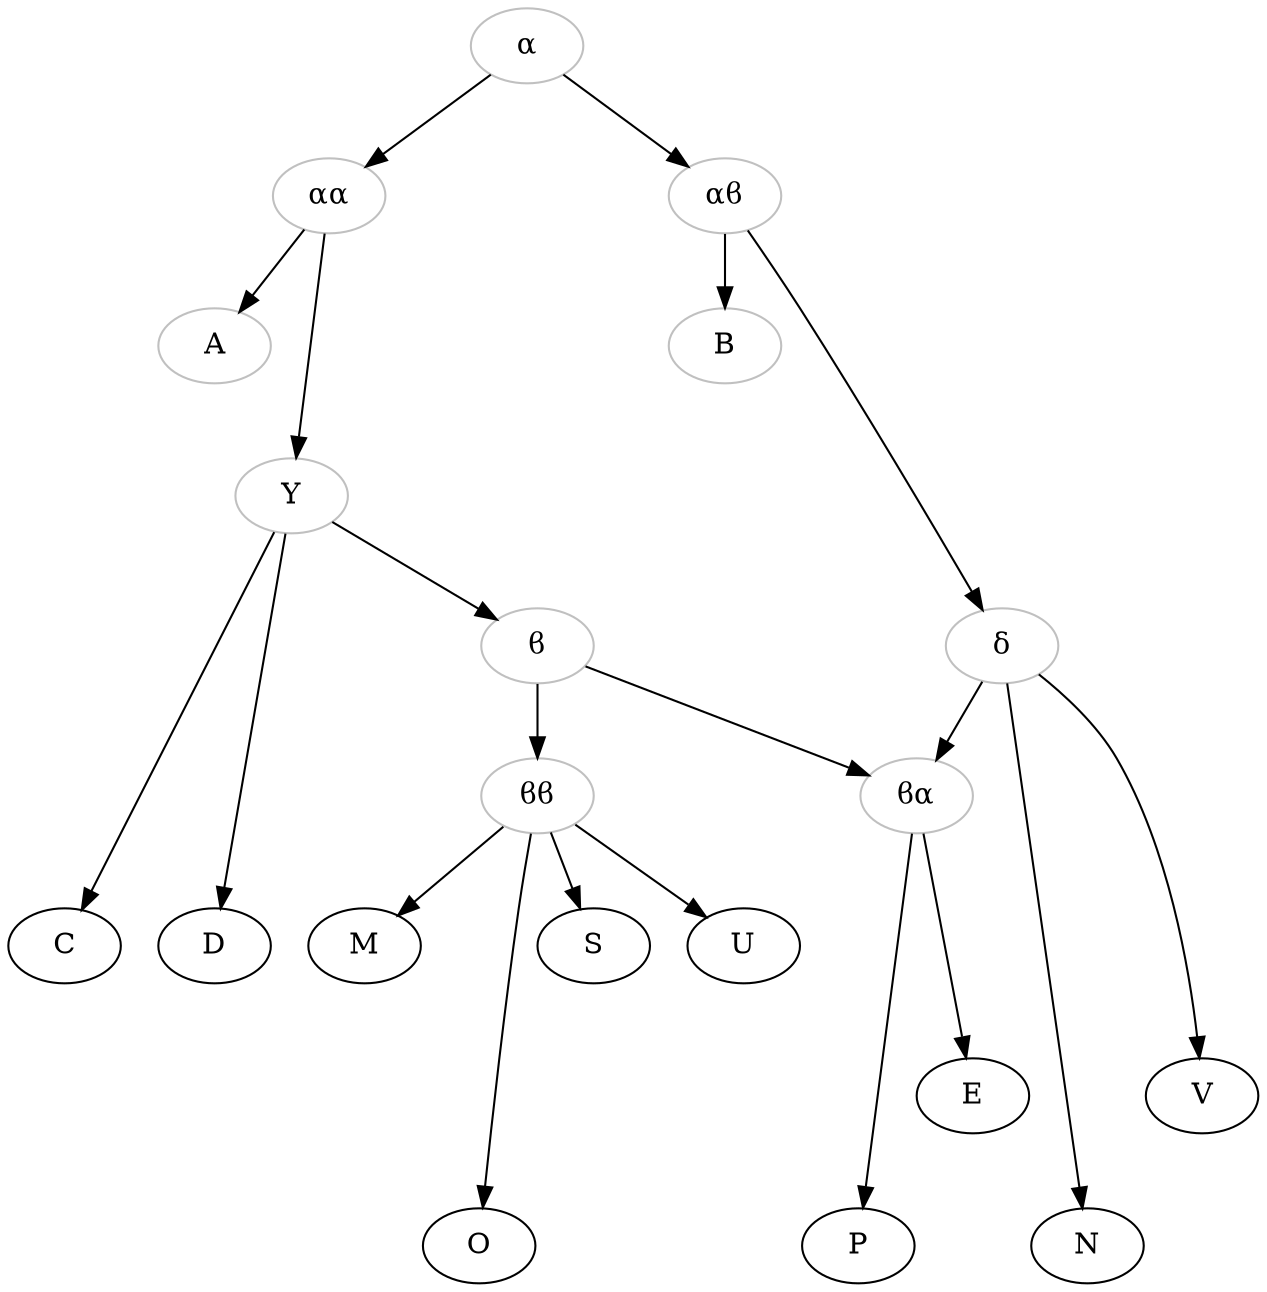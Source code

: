 

digraph {
    alpha->x2alpha; 
    alpha ->alphabeta;
    x2alpha ->A;
    x2alpha ->Y[minlen=2]
    Y ->C[minlen=3];
    Y ->D[minlen=3];
    Y ->beta;
    beta ->x2beta;
    beta ->betaalpha;
    x2beta ->M;
    x2beta ->O[minlen=3];
    x2beta ->S;
    x2beta ->U;
    betaalpha->P[minlen=3];
    betaalpha->E[minlen=2];
    alphabeta ->B;
    alphabeta ->delta[minlen=3];
    delta ->betaalpha;
    delta ->N[minlen=4];
    delta ->V[minlen=3];
    
    
    alpha [color="grey", label="α"];
    x2alpha[color="grey",label="αα"]; 
    alphabeta[color="grey",label="αϐ"];
    Y[color="grey",label="Y"];
    A[color="grey",label="A"];
    B[color="grey",label="B"];
    delta[color="grey",label="δ"];
    beta[color="grey",label="ϐ"];
    x2beta[color="grey",label="ϐϐ"];
    betaalpha[color="grey",label="ϐα"];
    C[label="C"];
    D[label="D"];
    M[label="M"];
    O[label="O"];
    S[label="S"];
    U[label="U"];
    P[label="P"];
    N[label="N"];
    V[label="V"];

graph [style=invis, splines=true];
}


